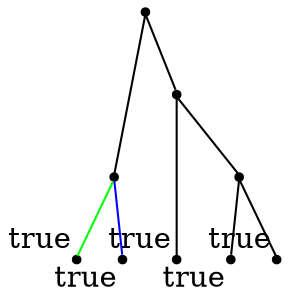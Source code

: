 graph {
    node [shape = point];
    rank=max a;

    subgraph {
              e, g, i, h, d [xlabel=true];
    }

		a -- b;
		a -- c;
		b -- d [color=blue];
		b -- e [color=green];
		c -- f;
		c -- g;
    f -- h;
    f -- i;
	}
